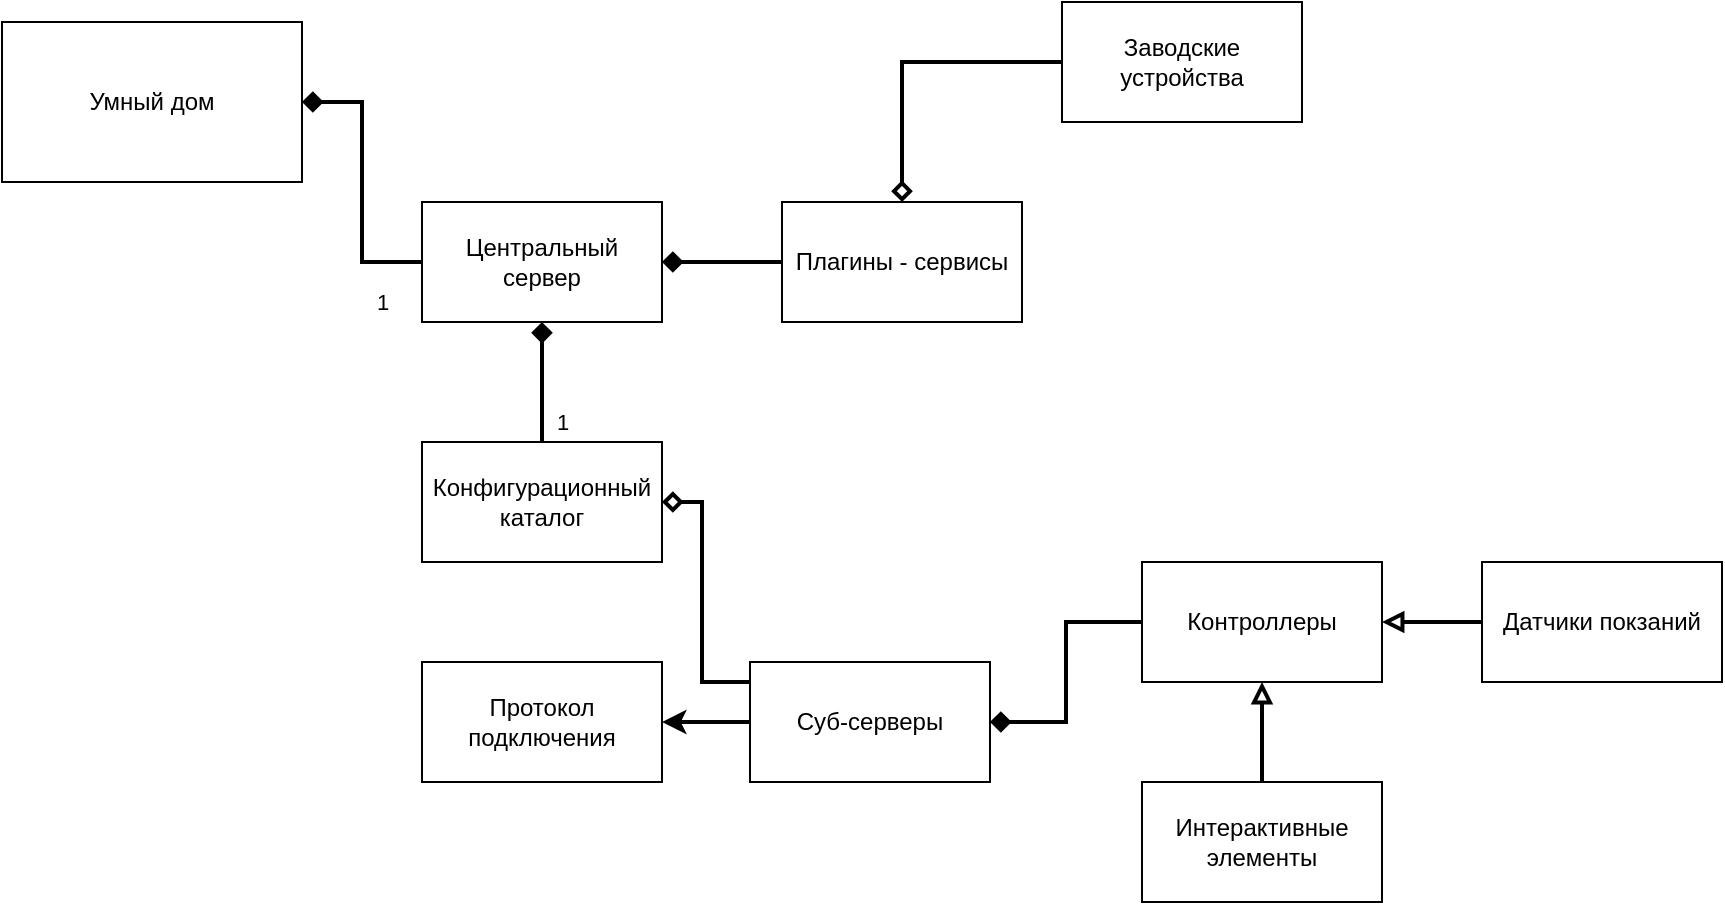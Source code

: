 <mxfile version="22.0.0" type="github">
  <diagram name="Страница — 1" id="0rFsSWV5bVa63NM5_MFF">
    <mxGraphModel dx="763" dy="393" grid="1" gridSize="10" guides="1" tooltips="1" connect="1" arrows="1" fold="1" page="1" pageScale="1" pageWidth="827" pageHeight="1169" math="0" shadow="0">
      <root>
        <mxCell id="0" />
        <mxCell id="1" parent="0" />
        <mxCell id="X3c0APTzvyZXx92i1vRk-1" value="Умный дом" style="rounded=0;whiteSpace=wrap;html=1;" vertex="1" parent="1">
          <mxGeometry x="40" y="40" width="150" height="80" as="geometry" />
        </mxCell>
        <mxCell id="X3c0APTzvyZXx92i1vRk-15" style="edgeStyle=orthogonalEdgeStyle;rounded=0;orthogonalLoop=1;jettySize=auto;html=1;endArrow=diamond;endFill=1;strokeWidth=2;" edge="1" parent="1" source="X3c0APTzvyZXx92i1vRk-2" target="X3c0APTzvyZXx92i1vRk-6">
          <mxGeometry relative="1" as="geometry" />
        </mxCell>
        <mxCell id="X3c0APTzvyZXx92i1vRk-2" value="Плагины - сервисы" style="rounded=0;whiteSpace=wrap;html=1;" vertex="1" parent="1">
          <mxGeometry x="430" y="130" width="120" height="60" as="geometry" />
        </mxCell>
        <mxCell id="X3c0APTzvyZXx92i1vRk-14" value="1" style="edgeStyle=orthogonalEdgeStyle;rounded=0;orthogonalLoop=1;jettySize=auto;html=1;endArrow=diamond;endFill=1;strokeWidth=2;" edge="1" parent="1" source="X3c0APTzvyZXx92i1vRk-3" target="X3c0APTzvyZXx92i1vRk-6">
          <mxGeometry x="-0.667" y="-10" relative="1" as="geometry">
            <mxPoint as="offset" />
          </mxGeometry>
        </mxCell>
        <mxCell id="X3c0APTzvyZXx92i1vRk-3" value="Конфигурационный каталог" style="rounded=0;whiteSpace=wrap;html=1;" vertex="1" parent="1">
          <mxGeometry x="250" y="250" width="120" height="60" as="geometry" />
        </mxCell>
        <mxCell id="X3c0APTzvyZXx92i1vRk-4" value="Протокол подключения" style="rounded=0;whiteSpace=wrap;html=1;" vertex="1" parent="1">
          <mxGeometry x="250" y="360" width="120" height="60" as="geometry" />
        </mxCell>
        <mxCell id="X3c0APTzvyZXx92i1vRk-21" style="edgeStyle=orthogonalEdgeStyle;rounded=0;orthogonalLoop=1;jettySize=auto;html=1;strokeWidth=2;" edge="1" parent="1" source="X3c0APTzvyZXx92i1vRk-5" target="X3c0APTzvyZXx92i1vRk-4">
          <mxGeometry relative="1" as="geometry" />
        </mxCell>
        <mxCell id="X3c0APTzvyZXx92i1vRk-22" style="edgeStyle=orthogonalEdgeStyle;rounded=0;orthogonalLoop=1;jettySize=auto;html=1;entryX=1;entryY=0.5;entryDx=0;entryDy=0;endArrow=diamond;endFill=0;strokeWidth=2;" edge="1" parent="1" source="X3c0APTzvyZXx92i1vRk-5" target="X3c0APTzvyZXx92i1vRk-3">
          <mxGeometry relative="1" as="geometry">
            <Array as="points">
              <mxPoint x="390" y="370" />
              <mxPoint x="390" y="280" />
            </Array>
          </mxGeometry>
        </mxCell>
        <mxCell id="X3c0APTzvyZXx92i1vRk-5" value="Суб-серверы" style="rounded=0;whiteSpace=wrap;html=1;" vertex="1" parent="1">
          <mxGeometry x="414" y="360" width="120" height="60" as="geometry" />
        </mxCell>
        <mxCell id="X3c0APTzvyZXx92i1vRk-18" value="1" style="edgeStyle=orthogonalEdgeStyle;rounded=0;orthogonalLoop=1;jettySize=auto;html=1;entryX=1;entryY=0.5;entryDx=0;entryDy=0;endArrow=diamond;endFill=1;strokeWidth=2;" edge="1" parent="1" source="X3c0APTzvyZXx92i1vRk-6" target="X3c0APTzvyZXx92i1vRk-1">
          <mxGeometry x="-0.714" y="20" relative="1" as="geometry">
            <mxPoint as="offset" />
          </mxGeometry>
        </mxCell>
        <mxCell id="X3c0APTzvyZXx92i1vRk-6" value="Центральный сервер" style="rounded=0;whiteSpace=wrap;html=1;" vertex="1" parent="1">
          <mxGeometry x="250" y="130" width="120" height="60" as="geometry" />
        </mxCell>
        <mxCell id="X3c0APTzvyZXx92i1vRk-17" style="edgeStyle=orthogonalEdgeStyle;rounded=0;orthogonalLoop=1;jettySize=auto;html=1;endArrow=diamond;endFill=1;strokeWidth=2;" edge="1" parent="1" source="X3c0APTzvyZXx92i1vRk-7" target="X3c0APTzvyZXx92i1vRk-5">
          <mxGeometry relative="1" as="geometry" />
        </mxCell>
        <mxCell id="X3c0APTzvyZXx92i1vRk-7" value="Контроллеры" style="rounded=0;whiteSpace=wrap;html=1;" vertex="1" parent="1">
          <mxGeometry x="610" y="310" width="120" height="60" as="geometry" />
        </mxCell>
        <mxCell id="X3c0APTzvyZXx92i1vRk-8" value="Датчики покзаний" style="rounded=0;whiteSpace=wrap;html=1;" vertex="1" parent="1">
          <mxGeometry x="780" y="310" width="120" height="60" as="geometry" />
        </mxCell>
        <mxCell id="X3c0APTzvyZXx92i1vRk-11" style="edgeStyle=orthogonalEdgeStyle;rounded=0;orthogonalLoop=1;jettySize=auto;html=1;endArrow=block;endFill=0;strokeWidth=2;" edge="1" parent="1" source="X3c0APTzvyZXx92i1vRk-9" target="X3c0APTzvyZXx92i1vRk-7">
          <mxGeometry relative="1" as="geometry" />
        </mxCell>
        <mxCell id="X3c0APTzvyZXx92i1vRk-9" value="Интерактивные элементы" style="rounded=0;whiteSpace=wrap;html=1;" vertex="1" parent="1">
          <mxGeometry x="610" y="420" width="120" height="60" as="geometry" />
        </mxCell>
        <mxCell id="X3c0APTzvyZXx92i1vRk-10" value="" style="endArrow=block;html=1;rounded=0;exitX=0;exitY=0.5;exitDx=0;exitDy=0;entryX=1;entryY=0.5;entryDx=0;entryDy=0;endFill=0;strokeWidth=2;" edge="1" parent="1" source="X3c0APTzvyZXx92i1vRk-8" target="X3c0APTzvyZXx92i1vRk-7">
          <mxGeometry width="50" height="50" relative="1" as="geometry">
            <mxPoint x="440" y="270" as="sourcePoint" />
            <mxPoint x="490" y="220" as="targetPoint" />
          </mxGeometry>
        </mxCell>
        <mxCell id="X3c0APTzvyZXx92i1vRk-20" style="edgeStyle=orthogonalEdgeStyle;rounded=0;orthogonalLoop=1;jettySize=auto;html=1;entryX=0.5;entryY=0;entryDx=0;entryDy=0;endArrow=diamond;endFill=0;strokeWidth=2;" edge="1" parent="1" source="X3c0APTzvyZXx92i1vRk-19" target="X3c0APTzvyZXx92i1vRk-2">
          <mxGeometry relative="1" as="geometry" />
        </mxCell>
        <mxCell id="X3c0APTzvyZXx92i1vRk-19" value="Заводские устройства" style="rounded=0;whiteSpace=wrap;html=1;" vertex="1" parent="1">
          <mxGeometry x="570" y="30" width="120" height="60" as="geometry" />
        </mxCell>
      </root>
    </mxGraphModel>
  </diagram>
</mxfile>

